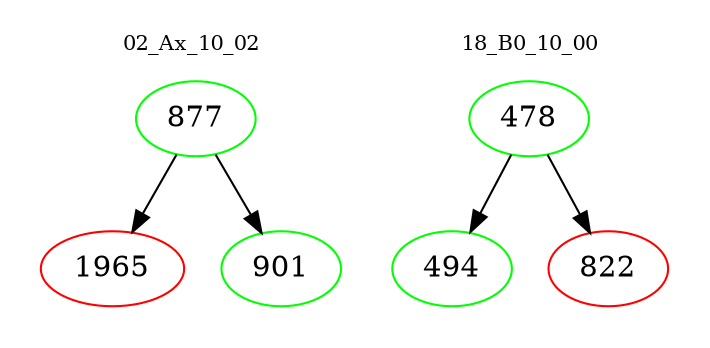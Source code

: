 digraph{
subgraph cluster_0 {
color = white
label = "02_Ax_10_02";
fontsize=10;
T0_877 [label="877", color="green"]
T0_877 -> T0_1965 [color="black"]
T0_1965 [label="1965", color="red"]
T0_877 -> T0_901 [color="black"]
T0_901 [label="901", color="green"]
}
subgraph cluster_1 {
color = white
label = "18_B0_10_00";
fontsize=10;
T1_478 [label="478", color="green"]
T1_478 -> T1_494 [color="black"]
T1_494 [label="494", color="green"]
T1_478 -> T1_822 [color="black"]
T1_822 [label="822", color="red"]
}
}
